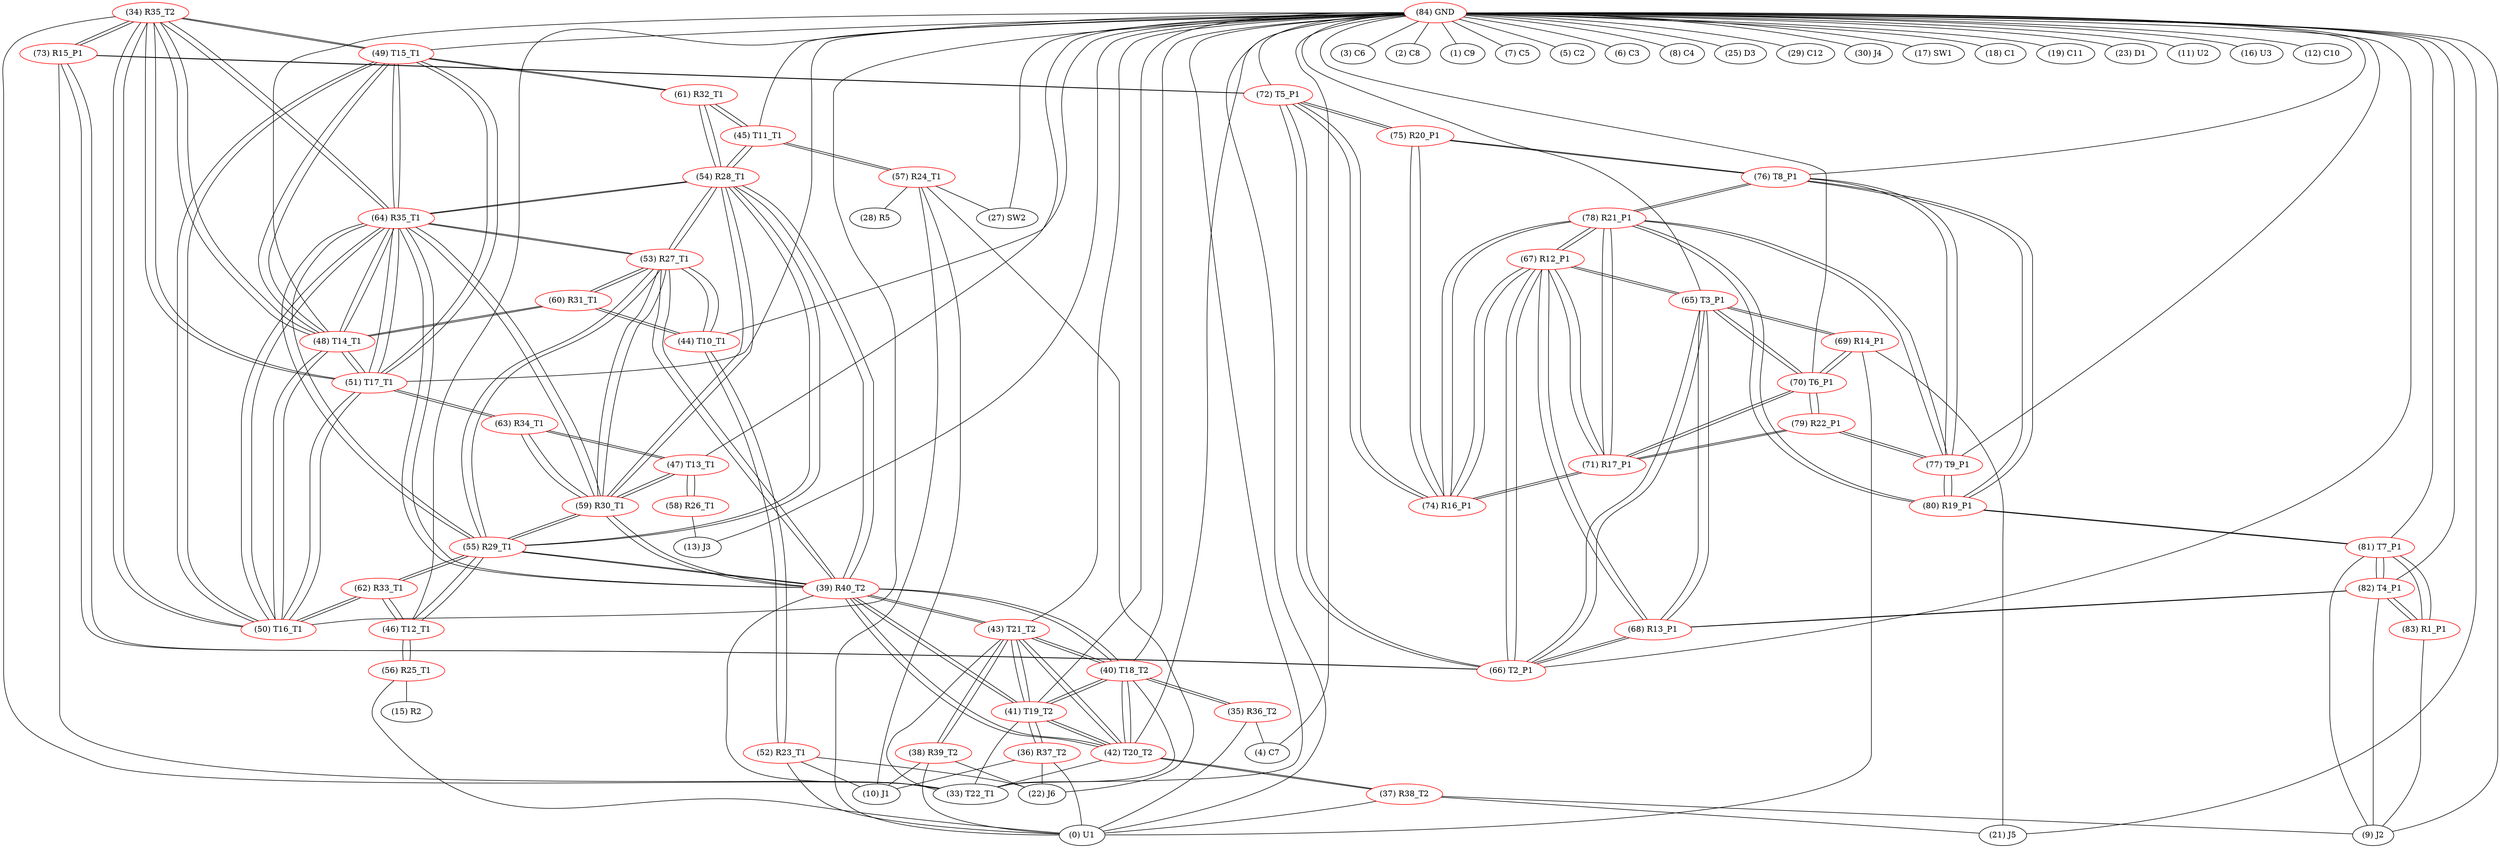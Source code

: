 graph {
	34 [label="(34) R35_T2" color=red]
	49 [label="(49) T15_T1"]
	50 [label="(50) T16_T1"]
	48 [label="(48) T14_T1"]
	51 [label="(51) T17_T1"]
	64 [label="(64) R35_T1"]
	73 [label="(73) R15_P1"]
	33 [label="(33) T22_T1"]
	35 [label="(35) R36_T2" color=red]
	4 [label="(4) C7"]
	0 [label="(0) U1"]
	40 [label="(40) T18_T2"]
	36 [label="(36) R37_T2" color=red]
	0 [label="(0) U1"]
	22 [label="(22) J6"]
	10 [label="(10) J1"]
	41 [label="(41) T19_T2"]
	37 [label="(37) R38_T2" color=red]
	21 [label="(21) J5"]
	0 [label="(0) U1"]
	9 [label="(9) J2"]
	42 [label="(42) T20_T2"]
	38 [label="(38) R39_T2" color=red]
	22 [label="(22) J6"]
	10 [label="(10) J1"]
	0 [label="(0) U1"]
	43 [label="(43) T21_T2"]
	39 [label="(39) R40_T2" color=red]
	41 [label="(41) T19_T2"]
	42 [label="(42) T20_T2"]
	43 [label="(43) T21_T2"]
	33 [label="(33) T22_T1"]
	40 [label="(40) T18_T2"]
	55 [label="(55) R29_T1"]
	54 [label="(54) R28_T1"]
	59 [label="(59) R30_T1"]
	53 [label="(53) R27_T1"]
	64 [label="(64) R35_T1"]
	40 [label="(40) T18_T2" color=red]
	41 [label="(41) T19_T2"]
	42 [label="(42) T20_T2"]
	43 [label="(43) T21_T2"]
	33 [label="(33) T22_T1"]
	39 [label="(39) R40_T2"]
	35 [label="(35) R36_T2"]
	41 [label="(41) T19_T2" color=red]
	42 [label="(42) T20_T2"]
	43 [label="(43) T21_T2"]
	33 [label="(33) T22_T1"]
	40 [label="(40) T18_T2"]
	39 [label="(39) R40_T2"]
	36 [label="(36) R37_T2"]
	42 [label="(42) T20_T2" color=red]
	41 [label="(41) T19_T2"]
	43 [label="(43) T21_T2"]
	33 [label="(33) T22_T1"]
	40 [label="(40) T18_T2"]
	39 [label="(39) R40_T2"]
	37 [label="(37) R38_T2"]
	43 [label="(43) T21_T2" color=red]
	41 [label="(41) T19_T2"]
	42 [label="(42) T20_T2"]
	33 [label="(33) T22_T1"]
	40 [label="(40) T18_T2"]
	39 [label="(39) R40_T2"]
	38 [label="(38) R39_T2"]
	44 [label="(44) T10_T1" color=red]
	52 [label="(52) R23_T1"]
	53 [label="(53) R27_T1"]
	60 [label="(60) R31_T1"]
	45 [label="(45) T11_T1" color=red]
	57 [label="(57) R24_T1"]
	61 [label="(61) R32_T1"]
	54 [label="(54) R28_T1"]
	46 [label="(46) T12_T1" color=red]
	62 [label="(62) R33_T1"]
	55 [label="(55) R29_T1"]
	56 [label="(56) R25_T1"]
	47 [label="(47) T13_T1" color=red]
	59 [label="(59) R30_T1"]
	63 [label="(63) R34_T1"]
	58 [label="(58) R26_T1"]
	48 [label="(48) T14_T1" color=red]
	49 [label="(49) T15_T1"]
	50 [label="(50) T16_T1"]
	51 [label="(51) T17_T1"]
	34 [label="(34) R35_T2"]
	64 [label="(64) R35_T1"]
	60 [label="(60) R31_T1"]
	49 [label="(49) T15_T1" color=red]
	50 [label="(50) T16_T1"]
	48 [label="(48) T14_T1"]
	51 [label="(51) T17_T1"]
	34 [label="(34) R35_T2"]
	64 [label="(64) R35_T1"]
	61 [label="(61) R32_T1"]
	50 [label="(50) T16_T1" color=red]
	49 [label="(49) T15_T1"]
	48 [label="(48) T14_T1"]
	51 [label="(51) T17_T1"]
	34 [label="(34) R35_T2"]
	64 [label="(64) R35_T1"]
	62 [label="(62) R33_T1"]
	51 [label="(51) T17_T1" color=red]
	49 [label="(49) T15_T1"]
	50 [label="(50) T16_T1"]
	48 [label="(48) T14_T1"]
	34 [label="(34) R35_T2"]
	64 [label="(64) R35_T1"]
	63 [label="(63) R34_T1"]
	52 [label="(52) R23_T1" color=red]
	22 [label="(22) J6"]
	0 [label="(0) U1"]
	10 [label="(10) J1"]
	44 [label="(44) T10_T1"]
	53 [label="(53) R27_T1" color=red]
	39 [label="(39) R40_T2"]
	55 [label="(55) R29_T1"]
	54 [label="(54) R28_T1"]
	59 [label="(59) R30_T1"]
	64 [label="(64) R35_T1"]
	44 [label="(44) T10_T1"]
	60 [label="(60) R31_T1"]
	54 [label="(54) R28_T1" color=red]
	39 [label="(39) R40_T2"]
	55 [label="(55) R29_T1"]
	59 [label="(59) R30_T1"]
	53 [label="(53) R27_T1"]
	64 [label="(64) R35_T1"]
	61 [label="(61) R32_T1"]
	45 [label="(45) T11_T1"]
	55 [label="(55) R29_T1" color=red]
	39 [label="(39) R40_T2"]
	54 [label="(54) R28_T1"]
	59 [label="(59) R30_T1"]
	53 [label="(53) R27_T1"]
	64 [label="(64) R35_T1"]
	62 [label="(62) R33_T1"]
	46 [label="(46) T12_T1"]
	56 [label="(56) R25_T1" color=red]
	0 [label="(0) U1"]
	15 [label="(15) R2"]
	46 [label="(46) T12_T1"]
	57 [label="(57) R24_T1" color=red]
	10 [label="(10) J1"]
	28 [label="(28) R5"]
	0 [label="(0) U1"]
	22 [label="(22) J6"]
	27 [label="(27) SW2"]
	45 [label="(45) T11_T1"]
	58 [label="(58) R26_T1" color=red]
	13 [label="(13) J3"]
	47 [label="(47) T13_T1"]
	59 [label="(59) R30_T1" color=red]
	39 [label="(39) R40_T2"]
	55 [label="(55) R29_T1"]
	54 [label="(54) R28_T1"]
	53 [label="(53) R27_T1"]
	64 [label="(64) R35_T1"]
	63 [label="(63) R34_T1"]
	47 [label="(47) T13_T1"]
	60 [label="(60) R31_T1" color=red]
	53 [label="(53) R27_T1"]
	44 [label="(44) T10_T1"]
	48 [label="(48) T14_T1"]
	61 [label="(61) R32_T1" color=red]
	49 [label="(49) T15_T1"]
	45 [label="(45) T11_T1"]
	54 [label="(54) R28_T1"]
	62 [label="(62) R33_T1" color=red]
	50 [label="(50) T16_T1"]
	46 [label="(46) T12_T1"]
	55 [label="(55) R29_T1"]
	63 [label="(63) R34_T1" color=red]
	51 [label="(51) T17_T1"]
	59 [label="(59) R30_T1"]
	47 [label="(47) T13_T1"]
	64 [label="(64) R35_T1" color=red]
	49 [label="(49) T15_T1"]
	50 [label="(50) T16_T1"]
	48 [label="(48) T14_T1"]
	51 [label="(51) T17_T1"]
	34 [label="(34) R35_T2"]
	39 [label="(39) R40_T2"]
	55 [label="(55) R29_T1"]
	54 [label="(54) R28_T1"]
	59 [label="(59) R30_T1"]
	53 [label="(53) R27_T1"]
	65 [label="(65) T3_P1" color=red]
	69 [label="(69) R14_P1"]
	70 [label="(70) T6_P1"]
	68 [label="(68) R13_P1"]
	67 [label="(67) R12_P1"]
	66 [label="(66) T2_P1"]
	66 [label="(66) T2_P1" color=red]
	68 [label="(68) R13_P1"]
	65 [label="(65) T3_P1"]
	67 [label="(67) R12_P1"]
	72 [label="(72) T5_P1"]
	73 [label="(73) R15_P1"]
	67 [label="(67) R12_P1" color=red]
	78 [label="(78) R21_P1"]
	74 [label="(74) R16_P1"]
	71 [label="(71) R17_P1"]
	68 [label="(68) R13_P1"]
	65 [label="(65) T3_P1"]
	66 [label="(66) T2_P1"]
	68 [label="(68) R13_P1" color=red]
	82 [label="(82) T4_P1"]
	65 [label="(65) T3_P1"]
	67 [label="(67) R12_P1"]
	66 [label="(66) T2_P1"]
	69 [label="(69) R14_P1" color=red]
	0 [label="(0) U1"]
	21 [label="(21) J5"]
	65 [label="(65) T3_P1"]
	70 [label="(70) T6_P1"]
	70 [label="(70) T6_P1" color=red]
	69 [label="(69) R14_P1"]
	65 [label="(65) T3_P1"]
	79 [label="(79) R22_P1"]
	71 [label="(71) R17_P1"]
	71 [label="(71) R17_P1" color=red]
	78 [label="(78) R21_P1"]
	74 [label="(74) R16_P1"]
	67 [label="(67) R12_P1"]
	79 [label="(79) R22_P1"]
	70 [label="(70) T6_P1"]
	72 [label="(72) T5_P1" color=red]
	66 [label="(66) T2_P1"]
	73 [label="(73) R15_P1"]
	74 [label="(74) R16_P1"]
	75 [label="(75) R20_P1"]
	73 [label="(73) R15_P1" color=red]
	33 [label="(33) T22_T1"]
	34 [label="(34) R35_T2"]
	66 [label="(66) T2_P1"]
	72 [label="(72) T5_P1"]
	74 [label="(74) R16_P1" color=red]
	78 [label="(78) R21_P1"]
	67 [label="(67) R12_P1"]
	71 [label="(71) R17_P1"]
	72 [label="(72) T5_P1"]
	75 [label="(75) R20_P1"]
	75 [label="(75) R20_P1" color=red]
	76 [label="(76) T8_P1"]
	74 [label="(74) R16_P1"]
	72 [label="(72) T5_P1"]
	76 [label="(76) T8_P1" color=red]
	77 [label="(77) T9_P1"]
	78 [label="(78) R21_P1"]
	80 [label="(80) R19_P1"]
	75 [label="(75) R20_P1"]
	77 [label="(77) T9_P1" color=red]
	79 [label="(79) R22_P1"]
	78 [label="(78) R21_P1"]
	76 [label="(76) T8_P1"]
	80 [label="(80) R19_P1"]
	78 [label="(78) R21_P1" color=red]
	74 [label="(74) R16_P1"]
	67 [label="(67) R12_P1"]
	71 [label="(71) R17_P1"]
	77 [label="(77) T9_P1"]
	76 [label="(76) T8_P1"]
	80 [label="(80) R19_P1"]
	79 [label="(79) R22_P1" color=red]
	77 [label="(77) T9_P1"]
	70 [label="(70) T6_P1"]
	71 [label="(71) R17_P1"]
	80 [label="(80) R19_P1" color=red]
	77 [label="(77) T9_P1"]
	78 [label="(78) R21_P1"]
	76 [label="(76) T8_P1"]
	81 [label="(81) T7_P1"]
	81 [label="(81) T7_P1" color=red]
	83 [label="(83) R1_P1"]
	82 [label="(82) T4_P1"]
	9 [label="(9) J2"]
	80 [label="(80) R19_P1"]
	82 [label="(82) T4_P1" color=red]
	68 [label="(68) R13_P1"]
	83 [label="(83) R1_P1"]
	81 [label="(81) T7_P1"]
	9 [label="(9) J2"]
	83 [label="(83) R1_P1" color=red]
	82 [label="(82) T4_P1"]
	81 [label="(81) T7_P1"]
	9 [label="(9) J2"]
	84 [label="(84) GND" color=red]
	3 [label="(3) C6"]
	2 [label="(2) C8"]
	1 [label="(1) C9"]
	21 [label="(21) J5"]
	7 [label="(7) C5"]
	0 [label="(0) U1"]
	4 [label="(4) C7"]
	5 [label="(5) C2"]
	6 [label="(6) C3"]
	8 [label="(8) C4"]
	25 [label="(25) D3"]
	29 [label="(29) C12"]
	30 [label="(30) J4"]
	17 [label="(17) SW1"]
	18 [label="(18) C1"]
	19 [label="(19) C11"]
	9 [label="(9) J2"]
	27 [label="(27) SW2"]
	23 [label="(23) D1"]
	13 [label="(13) J3"]
	11 [label="(11) U2"]
	16 [label="(16) U3"]
	12 [label="(12) C10"]
	47 [label="(47) T13_T1"]
	40 [label="(40) T18_T2"]
	41 [label="(41) T19_T2"]
	46 [label="(46) T12_T1"]
	49 [label="(49) T15_T1"]
	48 [label="(48) T14_T1"]
	42 [label="(42) T20_T2"]
	43 [label="(43) T21_T2"]
	45 [label="(45) T11_T1"]
	44 [label="(44) T10_T1"]
	33 [label="(33) T22_T1"]
	50 [label="(50) T16_T1"]
	51 [label="(51) T17_T1"]
	65 [label="(65) T3_P1"]
	82 [label="(82) T4_P1"]
	81 [label="(81) T7_P1"]
	72 [label="(72) T5_P1"]
	77 [label="(77) T9_P1"]
	76 [label="(76) T8_P1"]
	70 [label="(70) T6_P1"]
	66 [label="(66) T2_P1"]
	34 -- 49
	34 -- 50
	34 -- 48
	34 -- 51
	34 -- 64
	34 -- 73
	34 -- 33
	35 -- 4
	35 -- 0
	35 -- 40
	36 -- 0
	36 -- 22
	36 -- 10
	36 -- 41
	37 -- 21
	37 -- 0
	37 -- 9
	37 -- 42
	38 -- 22
	38 -- 10
	38 -- 0
	38 -- 43
	39 -- 41
	39 -- 42
	39 -- 43
	39 -- 33
	39 -- 40
	39 -- 55
	39 -- 54
	39 -- 59
	39 -- 53
	39 -- 64
	40 -- 41
	40 -- 42
	40 -- 43
	40 -- 33
	40 -- 39
	40 -- 35
	41 -- 42
	41 -- 43
	41 -- 33
	41 -- 40
	41 -- 39
	41 -- 36
	42 -- 41
	42 -- 43
	42 -- 33
	42 -- 40
	42 -- 39
	42 -- 37
	43 -- 41
	43 -- 42
	43 -- 33
	43 -- 40
	43 -- 39
	43 -- 38
	44 -- 52
	44 -- 53
	44 -- 60
	45 -- 57
	45 -- 61
	45 -- 54
	46 -- 62
	46 -- 55
	46 -- 56
	47 -- 59
	47 -- 63
	47 -- 58
	48 -- 49
	48 -- 50
	48 -- 51
	48 -- 34
	48 -- 64
	48 -- 60
	49 -- 50
	49 -- 48
	49 -- 51
	49 -- 34
	49 -- 64
	49 -- 61
	50 -- 49
	50 -- 48
	50 -- 51
	50 -- 34
	50 -- 64
	50 -- 62
	51 -- 49
	51 -- 50
	51 -- 48
	51 -- 34
	51 -- 64
	51 -- 63
	52 -- 22
	52 -- 0
	52 -- 10
	52 -- 44
	53 -- 39
	53 -- 55
	53 -- 54
	53 -- 59
	53 -- 64
	53 -- 44
	53 -- 60
	54 -- 39
	54 -- 55
	54 -- 59
	54 -- 53
	54 -- 64
	54 -- 61
	54 -- 45
	55 -- 39
	55 -- 54
	55 -- 59
	55 -- 53
	55 -- 64
	55 -- 62
	55 -- 46
	56 -- 0
	56 -- 15
	56 -- 46
	57 -- 10
	57 -- 28
	57 -- 0
	57 -- 22
	57 -- 27
	57 -- 45
	58 -- 13
	58 -- 47
	59 -- 39
	59 -- 55
	59 -- 54
	59 -- 53
	59 -- 64
	59 -- 63
	59 -- 47
	60 -- 53
	60 -- 44
	60 -- 48
	61 -- 49
	61 -- 45
	61 -- 54
	62 -- 50
	62 -- 46
	62 -- 55
	63 -- 51
	63 -- 59
	63 -- 47
	64 -- 49
	64 -- 50
	64 -- 48
	64 -- 51
	64 -- 34
	64 -- 39
	64 -- 55
	64 -- 54
	64 -- 59
	64 -- 53
	65 -- 69
	65 -- 70
	65 -- 68
	65 -- 67
	65 -- 66
	66 -- 68
	66 -- 65
	66 -- 67
	66 -- 72
	66 -- 73
	67 -- 78
	67 -- 74
	67 -- 71
	67 -- 68
	67 -- 65
	67 -- 66
	68 -- 82
	68 -- 65
	68 -- 67
	68 -- 66
	69 -- 0
	69 -- 21
	69 -- 65
	69 -- 70
	70 -- 69
	70 -- 65
	70 -- 79
	70 -- 71
	71 -- 78
	71 -- 74
	71 -- 67
	71 -- 79
	71 -- 70
	72 -- 66
	72 -- 73
	72 -- 74
	72 -- 75
	73 -- 33
	73 -- 34
	73 -- 66
	73 -- 72
	74 -- 78
	74 -- 67
	74 -- 71
	74 -- 72
	74 -- 75
	75 -- 76
	75 -- 74
	75 -- 72
	76 -- 77
	76 -- 78
	76 -- 80
	76 -- 75
	77 -- 79
	77 -- 78
	77 -- 76
	77 -- 80
	78 -- 74
	78 -- 67
	78 -- 71
	78 -- 77
	78 -- 76
	78 -- 80
	79 -- 77
	79 -- 70
	79 -- 71
	80 -- 77
	80 -- 78
	80 -- 76
	80 -- 81
	81 -- 83
	81 -- 82
	81 -- 9
	81 -- 80
	82 -- 68
	82 -- 83
	82 -- 81
	82 -- 9
	83 -- 82
	83 -- 81
	83 -- 9
	84 -- 3
	84 -- 2
	84 -- 1
	84 -- 21
	84 -- 7
	84 -- 0
	84 -- 4
	84 -- 5
	84 -- 6
	84 -- 8
	84 -- 25
	84 -- 29
	84 -- 30
	84 -- 17
	84 -- 18
	84 -- 19
	84 -- 9
	84 -- 27
	84 -- 23
	84 -- 13
	84 -- 11
	84 -- 16
	84 -- 12
	84 -- 47
	84 -- 40
	84 -- 41
	84 -- 46
	84 -- 49
	84 -- 48
	84 -- 42
	84 -- 43
	84 -- 45
	84 -- 44
	84 -- 33
	84 -- 50
	84 -- 51
	84 -- 65
	84 -- 82
	84 -- 81
	84 -- 72
	84 -- 77
	84 -- 76
	84 -- 70
	84 -- 66
}